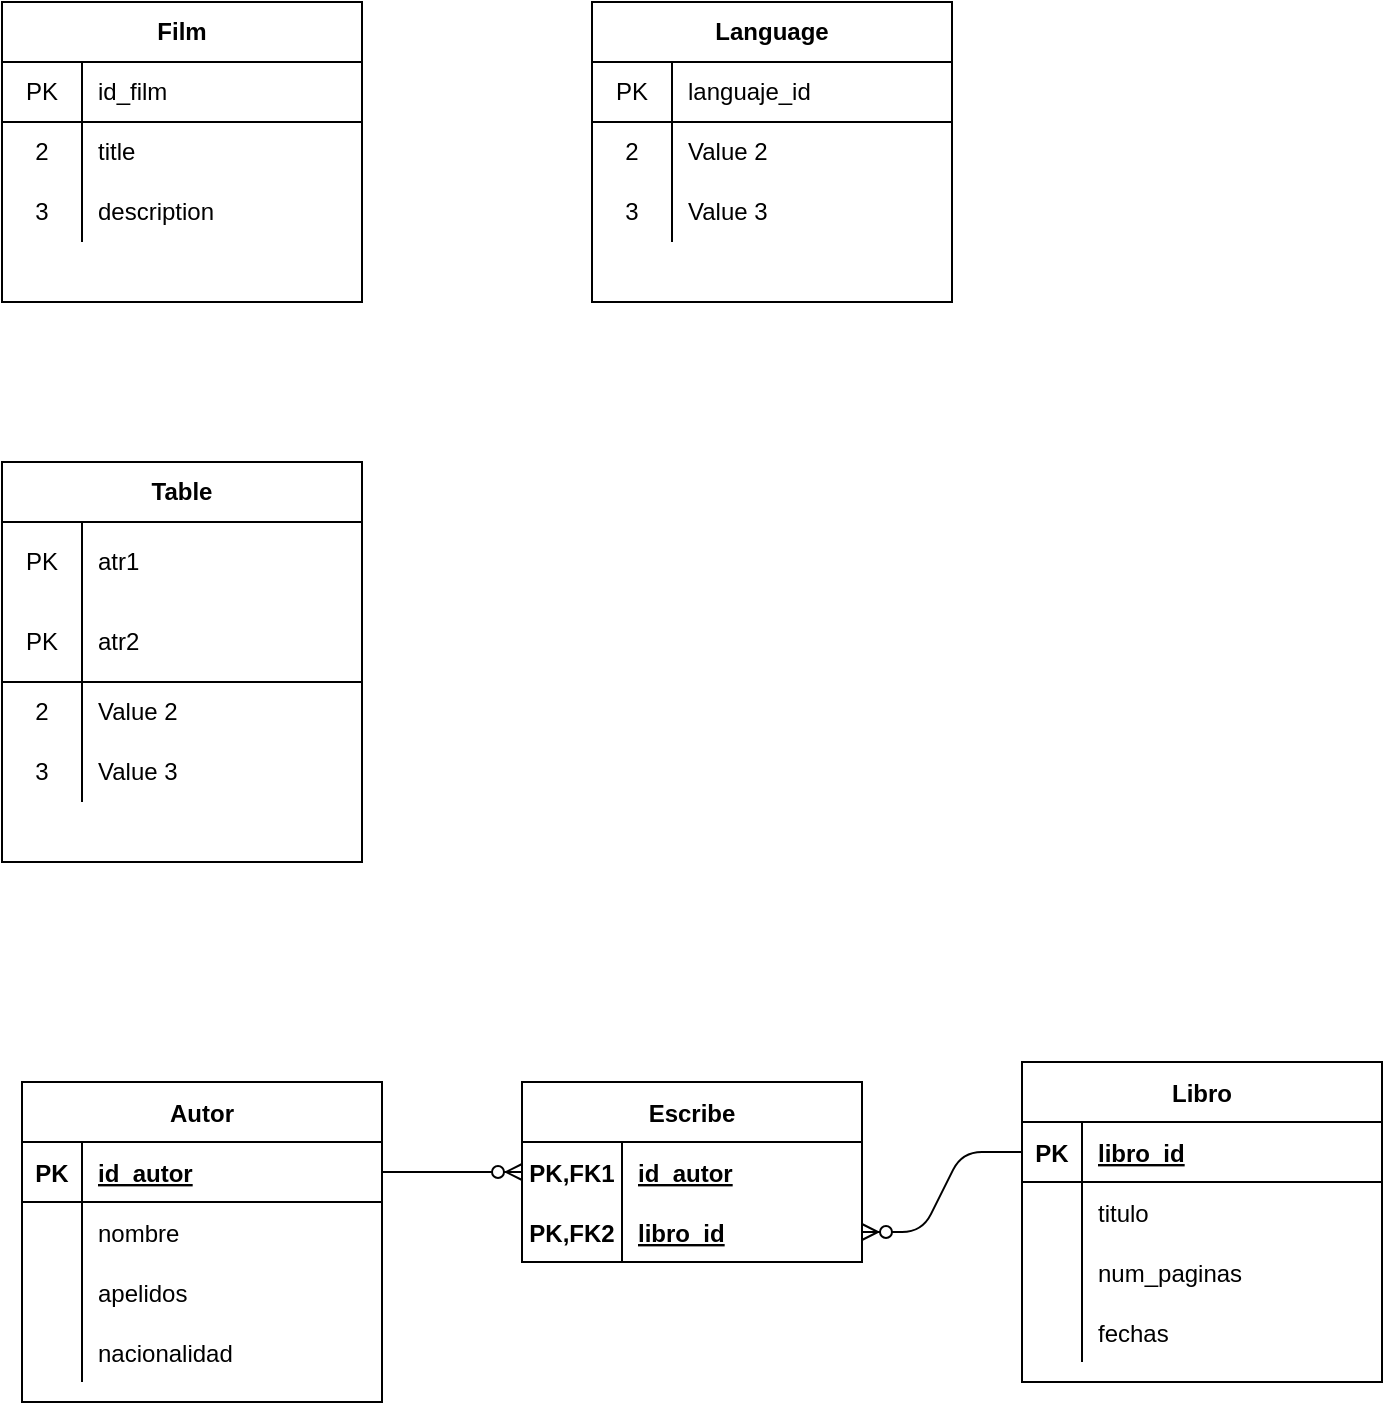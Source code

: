 <mxfile version="13.9.9" type="device"><diagram id="R2lEEEUBdFMjLlhIrx00" name="Page-1"><mxGraphModel dx="852" dy="494" grid="1" gridSize="10" guides="1" tooltips="1" connect="1" arrows="1" fold="1" page="1" pageScale="1" pageWidth="850" pageHeight="1100" math="0" shadow="0" extFonts="Permanent Marker^https://fonts.googleapis.com/css?family=Permanent+Marker"><root><mxCell id="0"/><mxCell id="1" parent="0"/><mxCell id="qr6SxdqKXMgSK3i2iwKG-6" value="Film" style="shape=table;html=1;whiteSpace=wrap;startSize=30;container=1;collapsible=0;childLayout=tableLayout;fixedRows=1;rowLines=0;fontStyle=1;align=center;" vertex="1" parent="1"><mxGeometry x="130" y="90" width="180" height="150" as="geometry"/></mxCell><mxCell id="qr6SxdqKXMgSK3i2iwKG-7" value="" style="shape=partialRectangle;html=1;whiteSpace=wrap;collapsible=0;dropTarget=0;pointerEvents=0;fillColor=none;top=0;left=0;bottom=1;right=0;points=[[0,0.5],[1,0.5]];portConstraint=eastwest;" vertex="1" parent="qr6SxdqKXMgSK3i2iwKG-6"><mxGeometry y="30" width="180" height="30" as="geometry"/></mxCell><mxCell id="qr6SxdqKXMgSK3i2iwKG-8" value="PK" style="shape=partialRectangle;html=1;whiteSpace=wrap;connectable=0;fillColor=none;top=0;left=0;bottom=0;right=0;overflow=hidden;" vertex="1" parent="qr6SxdqKXMgSK3i2iwKG-7"><mxGeometry width="40" height="30" as="geometry"/></mxCell><mxCell id="qr6SxdqKXMgSK3i2iwKG-9" value="id_film" style="shape=partialRectangle;html=1;whiteSpace=wrap;connectable=0;fillColor=none;top=0;left=0;bottom=0;right=0;align=left;spacingLeft=6;overflow=hidden;" vertex="1" parent="qr6SxdqKXMgSK3i2iwKG-7"><mxGeometry x="40" width="140" height="30" as="geometry"/></mxCell><mxCell id="qr6SxdqKXMgSK3i2iwKG-10" value="" style="shape=partialRectangle;html=1;whiteSpace=wrap;collapsible=0;dropTarget=0;pointerEvents=0;fillColor=none;top=0;left=0;bottom=0;right=0;points=[[0,0.5],[1,0.5]];portConstraint=eastwest;" vertex="1" parent="qr6SxdqKXMgSK3i2iwKG-6"><mxGeometry y="60" width="180" height="30" as="geometry"/></mxCell><mxCell id="qr6SxdqKXMgSK3i2iwKG-11" value="2" style="shape=partialRectangle;html=1;whiteSpace=wrap;connectable=0;fillColor=none;top=0;left=0;bottom=0;right=0;overflow=hidden;" vertex="1" parent="qr6SxdqKXMgSK3i2iwKG-10"><mxGeometry width="40" height="30" as="geometry"/></mxCell><mxCell id="qr6SxdqKXMgSK3i2iwKG-12" value="title" style="shape=partialRectangle;html=1;whiteSpace=wrap;connectable=0;fillColor=none;top=0;left=0;bottom=0;right=0;align=left;spacingLeft=6;overflow=hidden;" vertex="1" parent="qr6SxdqKXMgSK3i2iwKG-10"><mxGeometry x="40" width="140" height="30" as="geometry"/></mxCell><mxCell id="qr6SxdqKXMgSK3i2iwKG-13" value="" style="shape=partialRectangle;html=1;whiteSpace=wrap;collapsible=0;dropTarget=0;pointerEvents=0;fillColor=none;top=0;left=0;bottom=0;right=0;points=[[0,0.5],[1,0.5]];portConstraint=eastwest;" vertex="1" parent="qr6SxdqKXMgSK3i2iwKG-6"><mxGeometry y="90" width="180" height="30" as="geometry"/></mxCell><mxCell id="qr6SxdqKXMgSK3i2iwKG-14" value="3" style="shape=partialRectangle;html=1;whiteSpace=wrap;connectable=0;fillColor=none;top=0;left=0;bottom=0;right=0;overflow=hidden;" vertex="1" parent="qr6SxdqKXMgSK3i2iwKG-13"><mxGeometry width="40" height="30" as="geometry"/></mxCell><mxCell id="qr6SxdqKXMgSK3i2iwKG-15" value="description" style="shape=partialRectangle;html=1;whiteSpace=wrap;connectable=0;fillColor=none;top=0;left=0;bottom=0;right=0;align=left;spacingLeft=6;overflow=hidden;" vertex="1" parent="qr6SxdqKXMgSK3i2iwKG-13"><mxGeometry x="40" width="140" height="30" as="geometry"/></mxCell><mxCell id="qr6SxdqKXMgSK3i2iwKG-16" value="Language" style="shape=table;html=1;whiteSpace=wrap;startSize=30;container=1;collapsible=0;childLayout=tableLayout;fixedRows=1;rowLines=0;fontStyle=1;align=center;" vertex="1" parent="1"><mxGeometry x="425" y="90" width="180" height="150" as="geometry"/></mxCell><mxCell id="qr6SxdqKXMgSK3i2iwKG-17" value="" style="shape=partialRectangle;html=1;whiteSpace=wrap;collapsible=0;dropTarget=0;pointerEvents=0;fillColor=none;top=0;left=0;bottom=1;right=0;points=[[0,0.5],[1,0.5]];portConstraint=eastwest;" vertex="1" parent="qr6SxdqKXMgSK3i2iwKG-16"><mxGeometry y="30" width="180" height="30" as="geometry"/></mxCell><mxCell id="qr6SxdqKXMgSK3i2iwKG-18" value="PK" style="shape=partialRectangle;html=1;whiteSpace=wrap;connectable=0;fillColor=none;top=0;left=0;bottom=0;right=0;overflow=hidden;" vertex="1" parent="qr6SxdqKXMgSK3i2iwKG-17"><mxGeometry width="40" height="30" as="geometry"/></mxCell><mxCell id="qr6SxdqKXMgSK3i2iwKG-19" value="languaje_id" style="shape=partialRectangle;html=1;whiteSpace=wrap;connectable=0;fillColor=none;top=0;left=0;bottom=0;right=0;align=left;spacingLeft=6;overflow=hidden;" vertex="1" parent="qr6SxdqKXMgSK3i2iwKG-17"><mxGeometry x="40" width="140" height="30" as="geometry"/></mxCell><mxCell id="qr6SxdqKXMgSK3i2iwKG-20" value="" style="shape=partialRectangle;html=1;whiteSpace=wrap;collapsible=0;dropTarget=0;pointerEvents=0;fillColor=none;top=0;left=0;bottom=0;right=0;points=[[0,0.5],[1,0.5]];portConstraint=eastwest;" vertex="1" parent="qr6SxdqKXMgSK3i2iwKG-16"><mxGeometry y="60" width="180" height="30" as="geometry"/></mxCell><mxCell id="qr6SxdqKXMgSK3i2iwKG-21" value="2" style="shape=partialRectangle;html=1;whiteSpace=wrap;connectable=0;fillColor=none;top=0;left=0;bottom=0;right=0;overflow=hidden;" vertex="1" parent="qr6SxdqKXMgSK3i2iwKG-20"><mxGeometry width="40" height="30" as="geometry"/></mxCell><mxCell id="qr6SxdqKXMgSK3i2iwKG-22" value="Value 2" style="shape=partialRectangle;html=1;whiteSpace=wrap;connectable=0;fillColor=none;top=0;left=0;bottom=0;right=0;align=left;spacingLeft=6;overflow=hidden;" vertex="1" parent="qr6SxdqKXMgSK3i2iwKG-20"><mxGeometry x="40" width="140" height="30" as="geometry"/></mxCell><mxCell id="qr6SxdqKXMgSK3i2iwKG-23" value="" style="shape=partialRectangle;html=1;whiteSpace=wrap;collapsible=0;dropTarget=0;pointerEvents=0;fillColor=none;top=0;left=0;bottom=0;right=0;points=[[0,0.5],[1,0.5]];portConstraint=eastwest;" vertex="1" parent="qr6SxdqKXMgSK3i2iwKG-16"><mxGeometry y="90" width="180" height="30" as="geometry"/></mxCell><mxCell id="qr6SxdqKXMgSK3i2iwKG-24" value="3" style="shape=partialRectangle;html=1;whiteSpace=wrap;connectable=0;fillColor=none;top=0;left=0;bottom=0;right=0;overflow=hidden;" vertex="1" parent="qr6SxdqKXMgSK3i2iwKG-23"><mxGeometry width="40" height="30" as="geometry"/></mxCell><mxCell id="qr6SxdqKXMgSK3i2iwKG-25" value="Value 3" style="shape=partialRectangle;html=1;whiteSpace=wrap;connectable=0;fillColor=none;top=0;left=0;bottom=0;right=0;align=left;spacingLeft=6;overflow=hidden;" vertex="1" parent="qr6SxdqKXMgSK3i2iwKG-23"><mxGeometry x="40" width="140" height="30" as="geometry"/></mxCell><mxCell id="qr6SxdqKXMgSK3i2iwKG-29" value="Table" style="shape=table;html=1;whiteSpace=wrap;startSize=30;container=1;collapsible=0;childLayout=tableLayout;fixedRows=1;rowLines=0;fontStyle=1;align=center;" vertex="1" parent="1"><mxGeometry x="130" y="320" width="180" height="200" as="geometry"/></mxCell><mxCell id="qr6SxdqKXMgSK3i2iwKG-30" value="" style="shape=partialRectangle;html=1;whiteSpace=wrap;collapsible=0;dropTarget=0;pointerEvents=0;fillColor=none;top=0;left=0;bottom=1;right=0;points=[[0,0.5],[1,0.5]];portConstraint=eastwest;strokeColor=none;" vertex="1" parent="qr6SxdqKXMgSK3i2iwKG-29"><mxGeometry y="30" width="180" height="40" as="geometry"/></mxCell><mxCell id="qr6SxdqKXMgSK3i2iwKG-31" value="PK" style="shape=partialRectangle;html=1;whiteSpace=wrap;connectable=0;fillColor=none;top=0;left=0;bottom=0;right=0;overflow=hidden;" vertex="1" parent="qr6SxdqKXMgSK3i2iwKG-30"><mxGeometry width="40" height="40" as="geometry"/></mxCell><mxCell id="qr6SxdqKXMgSK3i2iwKG-32" value="atr1" style="shape=partialRectangle;html=1;whiteSpace=wrap;connectable=0;fillColor=none;top=0;left=0;bottom=0;right=0;align=left;spacingLeft=6;overflow=hidden;strokeColor=#EDEDED;" vertex="1" parent="qr6SxdqKXMgSK3i2iwKG-30"><mxGeometry x="40" width="140" height="40" as="geometry"/></mxCell><mxCell id="qr6SxdqKXMgSK3i2iwKG-42" value="" style="shape=partialRectangle;html=1;whiteSpace=wrap;collapsible=0;dropTarget=0;pointerEvents=0;fillColor=none;top=0;left=0;bottom=1;right=0;points=[[0,0.5],[1,0.5]];portConstraint=eastwest;" vertex="1" parent="qr6SxdqKXMgSK3i2iwKG-29"><mxGeometry y="70" width="180" height="40" as="geometry"/></mxCell><mxCell id="qr6SxdqKXMgSK3i2iwKG-43" value="PK" style="shape=partialRectangle;html=1;whiteSpace=wrap;connectable=0;fillColor=none;top=0;left=0;bottom=0;right=0;overflow=hidden;" vertex="1" parent="qr6SxdqKXMgSK3i2iwKG-42"><mxGeometry width="40" height="40" as="geometry"/></mxCell><mxCell id="qr6SxdqKXMgSK3i2iwKG-44" value="atr2" style="shape=partialRectangle;html=1;whiteSpace=wrap;connectable=0;fillColor=none;top=0;left=0;bottom=0;right=0;align=left;spacingLeft=6;overflow=hidden;" vertex="1" parent="qr6SxdqKXMgSK3i2iwKG-42"><mxGeometry x="40" width="140" height="40" as="geometry"/></mxCell><mxCell id="qr6SxdqKXMgSK3i2iwKG-33" value="" style="shape=partialRectangle;html=1;whiteSpace=wrap;collapsible=0;dropTarget=0;pointerEvents=0;fillColor=none;top=0;left=0;bottom=0;right=0;points=[[0,0.5],[1,0.5]];portConstraint=eastwest;" vertex="1" parent="qr6SxdqKXMgSK3i2iwKG-29"><mxGeometry y="110" width="180" height="30" as="geometry"/></mxCell><mxCell id="qr6SxdqKXMgSK3i2iwKG-34" value="2" style="shape=partialRectangle;html=1;whiteSpace=wrap;connectable=0;fillColor=none;top=0;left=0;bottom=0;right=0;overflow=hidden;" vertex="1" parent="qr6SxdqKXMgSK3i2iwKG-33"><mxGeometry width="40" height="30" as="geometry"/></mxCell><mxCell id="qr6SxdqKXMgSK3i2iwKG-35" value="Value 2" style="shape=partialRectangle;html=1;whiteSpace=wrap;connectable=0;fillColor=none;top=0;left=0;bottom=0;right=0;align=left;spacingLeft=6;overflow=hidden;" vertex="1" parent="qr6SxdqKXMgSK3i2iwKG-33"><mxGeometry x="40" width="140" height="30" as="geometry"/></mxCell><mxCell id="qr6SxdqKXMgSK3i2iwKG-36" value="" style="shape=partialRectangle;html=1;whiteSpace=wrap;collapsible=0;dropTarget=0;pointerEvents=0;fillColor=none;top=0;left=0;bottom=0;right=0;points=[[0,0.5],[1,0.5]];portConstraint=eastwest;" vertex="1" parent="qr6SxdqKXMgSK3i2iwKG-29"><mxGeometry y="140" width="180" height="30" as="geometry"/></mxCell><mxCell id="qr6SxdqKXMgSK3i2iwKG-37" value="3" style="shape=partialRectangle;html=1;whiteSpace=wrap;connectable=0;fillColor=none;top=0;left=0;bottom=0;right=0;overflow=hidden;" vertex="1" parent="qr6SxdqKXMgSK3i2iwKG-36"><mxGeometry width="40" height="30" as="geometry"/></mxCell><mxCell id="qr6SxdqKXMgSK3i2iwKG-38" value="Value 3" style="shape=partialRectangle;html=1;whiteSpace=wrap;connectable=0;fillColor=none;top=0;left=0;bottom=0;right=0;align=left;spacingLeft=6;overflow=hidden;" vertex="1" parent="qr6SxdqKXMgSK3i2iwKG-36"><mxGeometry x="40" width="140" height="30" as="geometry"/></mxCell><mxCell id="qr6SxdqKXMgSK3i2iwKG-58" value="Autor" style="shape=table;startSize=30;container=1;collapsible=1;childLayout=tableLayout;fixedRows=1;rowLines=0;fontStyle=1;align=center;resizeLast=1;" vertex="1" parent="1"><mxGeometry x="140" y="630" width="180" height="160" as="geometry"/></mxCell><mxCell id="qr6SxdqKXMgSK3i2iwKG-59" value="" style="shape=partialRectangle;collapsible=0;dropTarget=0;pointerEvents=0;fillColor=none;top=0;left=0;bottom=1;right=0;points=[[0,0.5],[1,0.5]];portConstraint=eastwest;" vertex="1" parent="qr6SxdqKXMgSK3i2iwKG-58"><mxGeometry y="30" width="180" height="30" as="geometry"/></mxCell><mxCell id="qr6SxdqKXMgSK3i2iwKG-60" value="PK" style="shape=partialRectangle;connectable=0;fillColor=none;top=0;left=0;bottom=0;right=0;fontStyle=1;overflow=hidden;" vertex="1" parent="qr6SxdqKXMgSK3i2iwKG-59"><mxGeometry width="30" height="30" as="geometry"/></mxCell><mxCell id="qr6SxdqKXMgSK3i2iwKG-61" value="id_autor" style="shape=partialRectangle;connectable=0;fillColor=none;top=0;left=0;bottom=0;right=0;align=left;spacingLeft=6;fontStyle=5;overflow=hidden;" vertex="1" parent="qr6SxdqKXMgSK3i2iwKG-59"><mxGeometry x="30" width="150" height="30" as="geometry"/></mxCell><mxCell id="qr6SxdqKXMgSK3i2iwKG-62" value="" style="shape=partialRectangle;collapsible=0;dropTarget=0;pointerEvents=0;fillColor=none;top=0;left=0;bottom=0;right=0;points=[[0,0.5],[1,0.5]];portConstraint=eastwest;" vertex="1" parent="qr6SxdqKXMgSK3i2iwKG-58"><mxGeometry y="60" width="180" height="30" as="geometry"/></mxCell><mxCell id="qr6SxdqKXMgSK3i2iwKG-63" value="" style="shape=partialRectangle;connectable=0;fillColor=none;top=0;left=0;bottom=0;right=0;editable=1;overflow=hidden;" vertex="1" parent="qr6SxdqKXMgSK3i2iwKG-62"><mxGeometry width="30" height="30" as="geometry"/></mxCell><mxCell id="qr6SxdqKXMgSK3i2iwKG-64" value="nombre" style="shape=partialRectangle;connectable=0;fillColor=none;top=0;left=0;bottom=0;right=0;align=left;spacingLeft=6;overflow=hidden;" vertex="1" parent="qr6SxdqKXMgSK3i2iwKG-62"><mxGeometry x="30" width="150" height="30" as="geometry"/></mxCell><mxCell id="qr6SxdqKXMgSK3i2iwKG-65" value="" style="shape=partialRectangle;collapsible=0;dropTarget=0;pointerEvents=0;fillColor=none;top=0;left=0;bottom=0;right=0;points=[[0,0.5],[1,0.5]];portConstraint=eastwest;" vertex="1" parent="qr6SxdqKXMgSK3i2iwKG-58"><mxGeometry y="90" width="180" height="30" as="geometry"/></mxCell><mxCell id="qr6SxdqKXMgSK3i2iwKG-66" value="" style="shape=partialRectangle;connectable=0;fillColor=none;top=0;left=0;bottom=0;right=0;editable=1;overflow=hidden;" vertex="1" parent="qr6SxdqKXMgSK3i2iwKG-65"><mxGeometry width="30" height="30" as="geometry"/></mxCell><mxCell id="qr6SxdqKXMgSK3i2iwKG-67" value="apelidos" style="shape=partialRectangle;connectable=0;fillColor=none;top=0;left=0;bottom=0;right=0;align=left;spacingLeft=6;overflow=hidden;" vertex="1" parent="qr6SxdqKXMgSK3i2iwKG-65"><mxGeometry x="30" width="150" height="30" as="geometry"/></mxCell><mxCell id="qr6SxdqKXMgSK3i2iwKG-68" value="" style="shape=partialRectangle;collapsible=0;dropTarget=0;pointerEvents=0;fillColor=none;top=0;left=0;bottom=0;right=0;points=[[0,0.5],[1,0.5]];portConstraint=eastwest;" vertex="1" parent="qr6SxdqKXMgSK3i2iwKG-58"><mxGeometry y="120" width="180" height="30" as="geometry"/></mxCell><mxCell id="qr6SxdqKXMgSK3i2iwKG-69" value="" style="shape=partialRectangle;connectable=0;fillColor=none;top=0;left=0;bottom=0;right=0;editable=1;overflow=hidden;" vertex="1" parent="qr6SxdqKXMgSK3i2iwKG-68"><mxGeometry width="30" height="30" as="geometry"/></mxCell><mxCell id="qr6SxdqKXMgSK3i2iwKG-70" value="nacionalidad" style="shape=partialRectangle;connectable=0;fillColor=none;top=0;left=0;bottom=0;right=0;align=left;spacingLeft=6;overflow=hidden;" vertex="1" parent="qr6SxdqKXMgSK3i2iwKG-68"><mxGeometry x="30" width="150" height="30" as="geometry"/></mxCell><mxCell id="qr6SxdqKXMgSK3i2iwKG-71" value="Libro" style="shape=table;startSize=30;container=1;collapsible=1;childLayout=tableLayout;fixedRows=1;rowLines=0;fontStyle=1;align=center;resizeLast=1;strokeColor=#000000;" vertex="1" parent="1"><mxGeometry x="640" y="620" width="180" height="160" as="geometry"/></mxCell><mxCell id="qr6SxdqKXMgSK3i2iwKG-72" value="" style="shape=partialRectangle;collapsible=0;dropTarget=0;pointerEvents=0;fillColor=none;top=0;left=0;bottom=1;right=0;points=[[0,0.5],[1,0.5]];portConstraint=eastwest;" vertex="1" parent="qr6SxdqKXMgSK3i2iwKG-71"><mxGeometry y="30" width="180" height="30" as="geometry"/></mxCell><mxCell id="qr6SxdqKXMgSK3i2iwKG-73" value="PK" style="shape=partialRectangle;connectable=0;fillColor=none;top=0;left=0;bottom=0;right=0;fontStyle=1;overflow=hidden;" vertex="1" parent="qr6SxdqKXMgSK3i2iwKG-72"><mxGeometry width="30" height="30" as="geometry"/></mxCell><mxCell id="qr6SxdqKXMgSK3i2iwKG-74" value="libro_id" style="shape=partialRectangle;connectable=0;fillColor=none;top=0;left=0;bottom=0;right=0;align=left;spacingLeft=6;fontStyle=5;overflow=hidden;" vertex="1" parent="qr6SxdqKXMgSK3i2iwKG-72"><mxGeometry x="30" width="150" height="30" as="geometry"/></mxCell><mxCell id="qr6SxdqKXMgSK3i2iwKG-75" value="" style="shape=partialRectangle;collapsible=0;dropTarget=0;pointerEvents=0;fillColor=none;top=0;left=0;bottom=0;right=0;points=[[0,0.5],[1,0.5]];portConstraint=eastwest;" vertex="1" parent="qr6SxdqKXMgSK3i2iwKG-71"><mxGeometry y="60" width="180" height="30" as="geometry"/></mxCell><mxCell id="qr6SxdqKXMgSK3i2iwKG-76" value="" style="shape=partialRectangle;connectable=0;fillColor=none;top=0;left=0;bottom=0;right=0;editable=1;overflow=hidden;" vertex="1" parent="qr6SxdqKXMgSK3i2iwKG-75"><mxGeometry width="30" height="30" as="geometry"/></mxCell><mxCell id="qr6SxdqKXMgSK3i2iwKG-77" value="titulo" style="shape=partialRectangle;connectable=0;fillColor=none;top=0;left=0;bottom=0;right=0;align=left;spacingLeft=6;overflow=hidden;" vertex="1" parent="qr6SxdqKXMgSK3i2iwKG-75"><mxGeometry x="30" width="150" height="30" as="geometry"/></mxCell><mxCell id="qr6SxdqKXMgSK3i2iwKG-78" value="" style="shape=partialRectangle;collapsible=0;dropTarget=0;pointerEvents=0;fillColor=none;top=0;left=0;bottom=0;right=0;points=[[0,0.5],[1,0.5]];portConstraint=eastwest;" vertex="1" parent="qr6SxdqKXMgSK3i2iwKG-71"><mxGeometry y="90" width="180" height="30" as="geometry"/></mxCell><mxCell id="qr6SxdqKXMgSK3i2iwKG-79" value="" style="shape=partialRectangle;connectable=0;fillColor=none;top=0;left=0;bottom=0;right=0;editable=1;overflow=hidden;" vertex="1" parent="qr6SxdqKXMgSK3i2iwKG-78"><mxGeometry width="30" height="30" as="geometry"/></mxCell><mxCell id="qr6SxdqKXMgSK3i2iwKG-80" value="num_paginas" style="shape=partialRectangle;connectable=0;fillColor=none;top=0;left=0;bottom=0;right=0;align=left;spacingLeft=6;overflow=hidden;" vertex="1" parent="qr6SxdqKXMgSK3i2iwKG-78"><mxGeometry x="30" width="150" height="30" as="geometry"/></mxCell><mxCell id="qr6SxdqKXMgSK3i2iwKG-81" value="" style="shape=partialRectangle;collapsible=0;dropTarget=0;pointerEvents=0;fillColor=none;top=0;left=0;bottom=0;right=0;points=[[0,0.5],[1,0.5]];portConstraint=eastwest;" vertex="1" parent="qr6SxdqKXMgSK3i2iwKG-71"><mxGeometry y="120" width="180" height="30" as="geometry"/></mxCell><mxCell id="qr6SxdqKXMgSK3i2iwKG-82" value="" style="shape=partialRectangle;connectable=0;fillColor=none;top=0;left=0;bottom=0;right=0;editable=1;overflow=hidden;" vertex="1" parent="qr6SxdqKXMgSK3i2iwKG-81"><mxGeometry width="30" height="30" as="geometry"/></mxCell><mxCell id="qr6SxdqKXMgSK3i2iwKG-83" value="fechas" style="shape=partialRectangle;connectable=0;fillColor=none;top=0;left=0;bottom=0;right=0;align=left;spacingLeft=6;overflow=hidden;" vertex="1" parent="qr6SxdqKXMgSK3i2iwKG-81"><mxGeometry x="30" width="150" height="30" as="geometry"/></mxCell><mxCell id="qr6SxdqKXMgSK3i2iwKG-94" value="Escribe" style="shape=table;startSize=30;container=1;collapsible=1;childLayout=tableLayout;fixedRows=1;rowLines=0;fontStyle=1;align=center;resizeLast=1;strokeColor=#000000;" vertex="1" parent="1"><mxGeometry x="390" y="630" width="170" height="90" as="geometry"/></mxCell><mxCell id="qr6SxdqKXMgSK3i2iwKG-95" value="" style="shape=partialRectangle;collapsible=0;dropTarget=0;pointerEvents=0;fillColor=none;top=0;left=0;bottom=1;right=0;points=[[0,0.5],[1,0.5]];portConstraint=eastwest;strokeColor=none;" vertex="1" parent="qr6SxdqKXMgSK3i2iwKG-94"><mxGeometry y="30" width="170" height="30" as="geometry"/></mxCell><mxCell id="qr6SxdqKXMgSK3i2iwKG-96" value="PK,FK1" style="shape=partialRectangle;connectable=0;fillColor=none;top=0;left=0;bottom=0;right=0;fontStyle=1;overflow=hidden;" vertex="1" parent="qr6SxdqKXMgSK3i2iwKG-95"><mxGeometry width="50" height="30" as="geometry"/></mxCell><mxCell id="qr6SxdqKXMgSK3i2iwKG-97" value="id_autor" style="shape=partialRectangle;connectable=0;fillColor=none;top=0;left=0;bottom=0;right=0;align=left;spacingLeft=6;fontStyle=5;overflow=hidden;" vertex="1" parent="qr6SxdqKXMgSK3i2iwKG-95"><mxGeometry x="50" width="120" height="30" as="geometry"/></mxCell><mxCell id="qr6SxdqKXMgSK3i2iwKG-107" value="" style="shape=partialRectangle;collapsible=0;dropTarget=0;pointerEvents=0;fillColor=none;top=0;left=0;bottom=1;right=0;points=[[0,0.5],[1,0.5]];portConstraint=eastwest;" vertex="1" parent="qr6SxdqKXMgSK3i2iwKG-94"><mxGeometry y="60" width="170" height="30" as="geometry"/></mxCell><mxCell id="qr6SxdqKXMgSK3i2iwKG-108" value="PK,FK2" style="shape=partialRectangle;connectable=0;fillColor=none;top=0;left=0;bottom=0;right=0;fontStyle=1;overflow=hidden;" vertex="1" parent="qr6SxdqKXMgSK3i2iwKG-107"><mxGeometry width="50" height="30" as="geometry"/></mxCell><mxCell id="qr6SxdqKXMgSK3i2iwKG-109" value="libro_id" style="shape=partialRectangle;connectable=0;fillColor=none;top=0;left=0;bottom=0;right=0;align=left;spacingLeft=6;fontStyle=5;overflow=hidden;" vertex="1" parent="qr6SxdqKXMgSK3i2iwKG-107"><mxGeometry x="50" width="120" height="30" as="geometry"/></mxCell><mxCell id="qr6SxdqKXMgSK3i2iwKG-110" value="" style="edgeStyle=entityRelationEdgeStyle;fontSize=12;html=1;endArrow=ERzeroToMany;endFill=1;entryX=0;entryY=0.5;entryDx=0;entryDy=0;" edge="1" parent="1" source="qr6SxdqKXMgSK3i2iwKG-59" target="qr6SxdqKXMgSK3i2iwKG-95"><mxGeometry width="100" height="100" relative="1" as="geometry"><mxPoint x="370" y="910" as="sourcePoint"/><mxPoint x="470" y="810" as="targetPoint"/></mxGeometry></mxCell><mxCell id="qr6SxdqKXMgSK3i2iwKG-111" value="" style="edgeStyle=entityRelationEdgeStyle;fontSize=12;html=1;endArrow=ERzeroToMany;endFill=1;" edge="1" parent="1" source="qr6SxdqKXMgSK3i2iwKG-72" target="qr6SxdqKXMgSK3i2iwKG-107"><mxGeometry width="100" height="100" relative="1" as="geometry"><mxPoint x="450" y="860" as="sourcePoint"/><mxPoint x="550" y="760" as="targetPoint"/></mxGeometry></mxCell></root></mxGraphModel></diagram></mxfile>